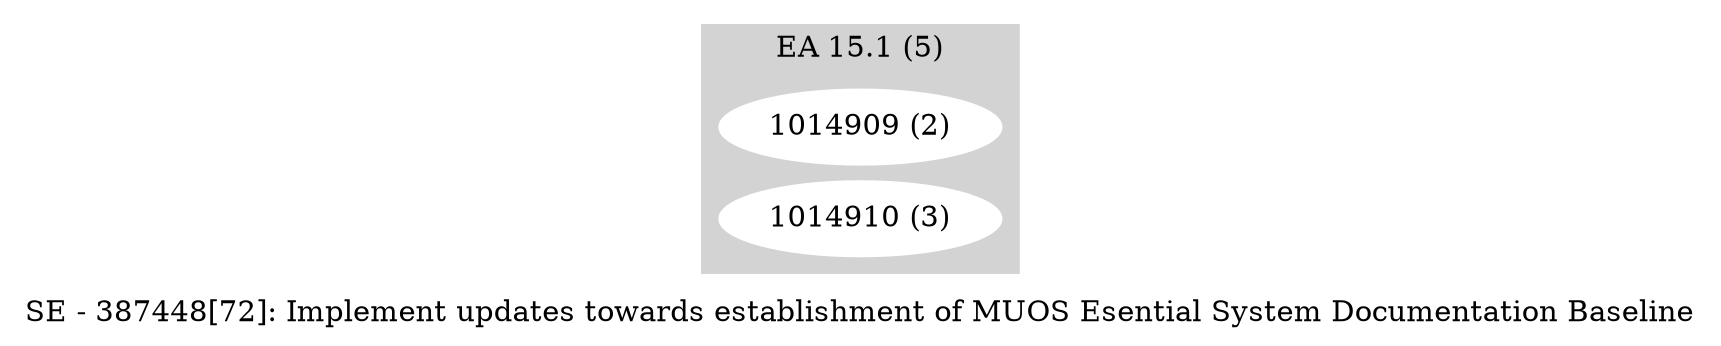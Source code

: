digraph G {
    label = "SE - 387448[72]: Implement updates towards establishment of MUOS Esential System Documentation Baseline";
    ranksep = .1
    subgraph cluster_1 {
        style=filled;
        color=lightgrey;
        node [style=filled,color=white];
        "1014909 (2)" ->       
        "1014910 (3)"
        [style=invis];
        label = "EA 15.1 (5)";
    }
}

